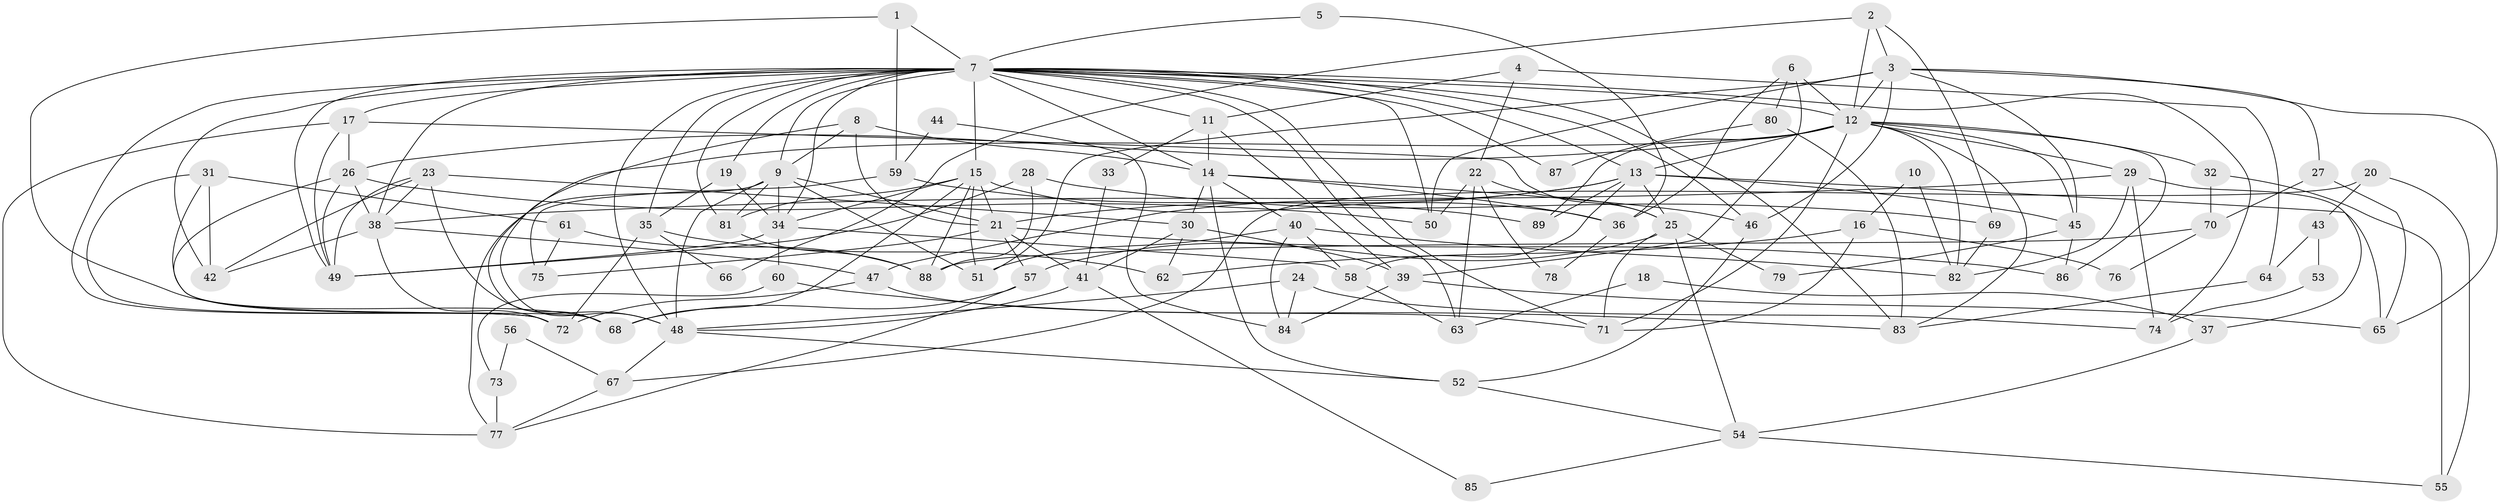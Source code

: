 // original degree distribution, {3: 0.28346456692913385, 4: 0.31496062992125984, 8: 0.031496062992125984, 2: 0.10236220472440945, 7: 0.015748031496062992, 5: 0.1889763779527559, 6: 0.06299212598425197}
// Generated by graph-tools (version 1.1) at 2025/50/03/04/25 22:50:53]
// undirected, 89 vertices, 202 edges
graph export_dot {
  node [color=gray90,style=filled];
  1;
  2;
  3;
  4;
  5;
  6;
  7;
  8;
  9;
  10;
  11;
  12;
  13;
  14;
  15;
  16;
  17;
  18;
  19;
  20;
  21;
  22;
  23;
  24;
  25;
  26;
  27;
  28;
  29;
  30;
  31;
  32;
  33;
  34;
  35;
  36;
  37;
  38;
  39;
  40;
  41;
  42;
  43;
  44;
  45;
  46;
  47;
  48;
  49;
  50;
  51;
  52;
  53;
  54;
  55;
  56;
  57;
  58;
  59;
  60;
  61;
  62;
  63;
  64;
  65;
  66;
  67;
  68;
  69;
  70;
  71;
  72;
  73;
  74;
  75;
  76;
  77;
  78;
  79;
  80;
  81;
  82;
  83;
  84;
  85;
  86;
  87;
  88;
  89;
  1 -- 7 [weight=1.0];
  1 -- 59 [weight=1.0];
  1 -- 68 [weight=1.0];
  2 -- 3 [weight=1.0];
  2 -- 12 [weight=1.0];
  2 -- 66 [weight=1.0];
  2 -- 69 [weight=1.0];
  3 -- 12 [weight=1.0];
  3 -- 27 [weight=1.0];
  3 -- 45 [weight=1.0];
  3 -- 46 [weight=1.0];
  3 -- 50 [weight=1.0];
  3 -- 51 [weight=1.0];
  3 -- 65 [weight=1.0];
  4 -- 11 [weight=1.0];
  4 -- 22 [weight=1.0];
  4 -- 64 [weight=1.0];
  5 -- 7 [weight=1.0];
  5 -- 36 [weight=1.0];
  6 -- 12 [weight=1.0];
  6 -- 36 [weight=1.0];
  6 -- 39 [weight=1.0];
  6 -- 80 [weight=1.0];
  7 -- 9 [weight=2.0];
  7 -- 11 [weight=1.0];
  7 -- 12 [weight=3.0];
  7 -- 13 [weight=1.0];
  7 -- 14 [weight=2.0];
  7 -- 15 [weight=1.0];
  7 -- 17 [weight=1.0];
  7 -- 19 [weight=1.0];
  7 -- 34 [weight=1.0];
  7 -- 35 [weight=1.0];
  7 -- 38 [weight=2.0];
  7 -- 42 [weight=1.0];
  7 -- 46 [weight=1.0];
  7 -- 48 [weight=1.0];
  7 -- 49 [weight=1.0];
  7 -- 50 [weight=2.0];
  7 -- 63 [weight=1.0];
  7 -- 71 [weight=1.0];
  7 -- 72 [weight=1.0];
  7 -- 74 [weight=1.0];
  7 -- 81 [weight=1.0];
  7 -- 83 [weight=1.0];
  7 -- 87 [weight=1.0];
  8 -- 9 [weight=1.0];
  8 -- 14 [weight=1.0];
  8 -- 21 [weight=1.0];
  8 -- 48 [weight=1.0];
  9 -- 21 [weight=1.0];
  9 -- 34 [weight=1.0];
  9 -- 48 [weight=1.0];
  9 -- 51 [weight=1.0];
  9 -- 77 [weight=1.0];
  9 -- 81 [weight=1.0];
  10 -- 16 [weight=1.0];
  10 -- 82 [weight=1.0];
  11 -- 14 [weight=1.0];
  11 -- 33 [weight=1.0];
  11 -- 39 [weight=1.0];
  12 -- 13 [weight=4.0];
  12 -- 26 [weight=1.0];
  12 -- 29 [weight=1.0];
  12 -- 32 [weight=2.0];
  12 -- 45 [weight=2.0];
  12 -- 68 [weight=1.0];
  12 -- 71 [weight=1.0];
  12 -- 82 [weight=1.0];
  12 -- 83 [weight=1.0];
  12 -- 86 [weight=1.0];
  12 -- 89 [weight=1.0];
  13 -- 21 [weight=1.0];
  13 -- 25 [weight=1.0];
  13 -- 45 [weight=1.0];
  13 -- 47 [weight=1.0];
  13 -- 58 [weight=1.0];
  13 -- 65 [weight=1.0];
  13 -- 89 [weight=1.0];
  14 -- 30 [weight=1.0];
  14 -- 36 [weight=1.0];
  14 -- 40 [weight=1.0];
  14 -- 46 [weight=1.0];
  14 -- 52 [weight=1.0];
  15 -- 21 [weight=1.0];
  15 -- 34 [weight=1.0];
  15 -- 36 [weight=1.0];
  15 -- 51 [weight=1.0];
  15 -- 68 [weight=1.0];
  15 -- 81 [weight=1.0];
  15 -- 88 [weight=1.0];
  16 -- 62 [weight=1.0];
  16 -- 71 [weight=1.0];
  16 -- 76 [weight=1.0];
  17 -- 25 [weight=1.0];
  17 -- 26 [weight=1.0];
  17 -- 49 [weight=1.0];
  17 -- 77 [weight=1.0];
  18 -- 37 [weight=1.0];
  18 -- 63 [weight=1.0];
  19 -- 34 [weight=1.0];
  19 -- 35 [weight=1.0];
  20 -- 43 [weight=1.0];
  20 -- 55 [weight=1.0];
  20 -- 67 [weight=1.0];
  21 -- 41 [weight=1.0];
  21 -- 57 [weight=1.0];
  21 -- 75 [weight=1.0];
  21 -- 86 [weight=1.0];
  22 -- 25 [weight=1.0];
  22 -- 50 [weight=1.0];
  22 -- 63 [weight=1.0];
  22 -- 78 [weight=1.0];
  23 -- 30 [weight=1.0];
  23 -- 38 [weight=1.0];
  23 -- 42 [weight=1.0];
  23 -- 48 [weight=1.0];
  23 -- 49 [weight=1.0];
  24 -- 48 [weight=1.0];
  24 -- 74 [weight=1.0];
  24 -- 84 [weight=1.0];
  25 -- 54 [weight=1.0];
  25 -- 57 [weight=1.0];
  25 -- 71 [weight=1.0];
  25 -- 79 [weight=1.0];
  26 -- 38 [weight=2.0];
  26 -- 49 [weight=1.0];
  26 -- 50 [weight=1.0];
  26 -- 72 [weight=1.0];
  27 -- 65 [weight=1.0];
  27 -- 70 [weight=1.0];
  28 -- 49 [weight=1.0];
  28 -- 69 [weight=1.0];
  28 -- 88 [weight=1.0];
  29 -- 37 [weight=1.0];
  29 -- 38 [weight=1.0];
  29 -- 74 [weight=1.0];
  29 -- 82 [weight=1.0];
  30 -- 39 [weight=1.0];
  30 -- 41 [weight=1.0];
  30 -- 62 [weight=1.0];
  31 -- 42 [weight=1.0];
  31 -- 61 [weight=1.0];
  31 -- 68 [weight=1.0];
  31 -- 72 [weight=1.0];
  32 -- 55 [weight=1.0];
  32 -- 70 [weight=1.0];
  33 -- 41 [weight=1.0];
  34 -- 49 [weight=2.0];
  34 -- 58 [weight=1.0];
  34 -- 60 [weight=1.0];
  35 -- 62 [weight=1.0];
  35 -- 66 [weight=1.0];
  35 -- 72 [weight=1.0];
  36 -- 78 [weight=1.0];
  37 -- 54 [weight=1.0];
  38 -- 42 [weight=1.0];
  38 -- 47 [weight=1.0];
  38 -- 72 [weight=1.0];
  39 -- 65 [weight=1.0];
  39 -- 84 [weight=1.0];
  40 -- 51 [weight=1.0];
  40 -- 58 [weight=1.0];
  40 -- 82 [weight=1.0];
  40 -- 84 [weight=1.0];
  41 -- 48 [weight=1.0];
  41 -- 85 [weight=1.0];
  43 -- 53 [weight=1.0];
  43 -- 64 [weight=1.0];
  44 -- 59 [weight=1.0];
  44 -- 84 [weight=1.0];
  45 -- 79 [weight=1.0];
  45 -- 86 [weight=1.0];
  46 -- 52 [weight=1.0];
  47 -- 71 [weight=1.0];
  47 -- 72 [weight=1.0];
  48 -- 52 [weight=1.0];
  48 -- 67 [weight=1.0];
  52 -- 54 [weight=1.0];
  53 -- 74 [weight=1.0];
  54 -- 55 [weight=1.0];
  54 -- 85 [weight=1.0];
  56 -- 67 [weight=1.0];
  56 -- 73 [weight=1.0];
  57 -- 68 [weight=1.0];
  57 -- 77 [weight=1.0];
  58 -- 63 [weight=1.0];
  59 -- 75 [weight=1.0];
  59 -- 89 [weight=1.0];
  60 -- 73 [weight=1.0];
  60 -- 83 [weight=1.0];
  61 -- 75 [weight=1.0];
  61 -- 88 [weight=1.0];
  64 -- 83 [weight=1.0];
  67 -- 77 [weight=1.0];
  69 -- 82 [weight=1.0];
  70 -- 76 [weight=1.0];
  70 -- 88 [weight=1.0];
  73 -- 77 [weight=1.0];
  80 -- 83 [weight=1.0];
  80 -- 87 [weight=1.0];
  81 -- 88 [weight=1.0];
}
